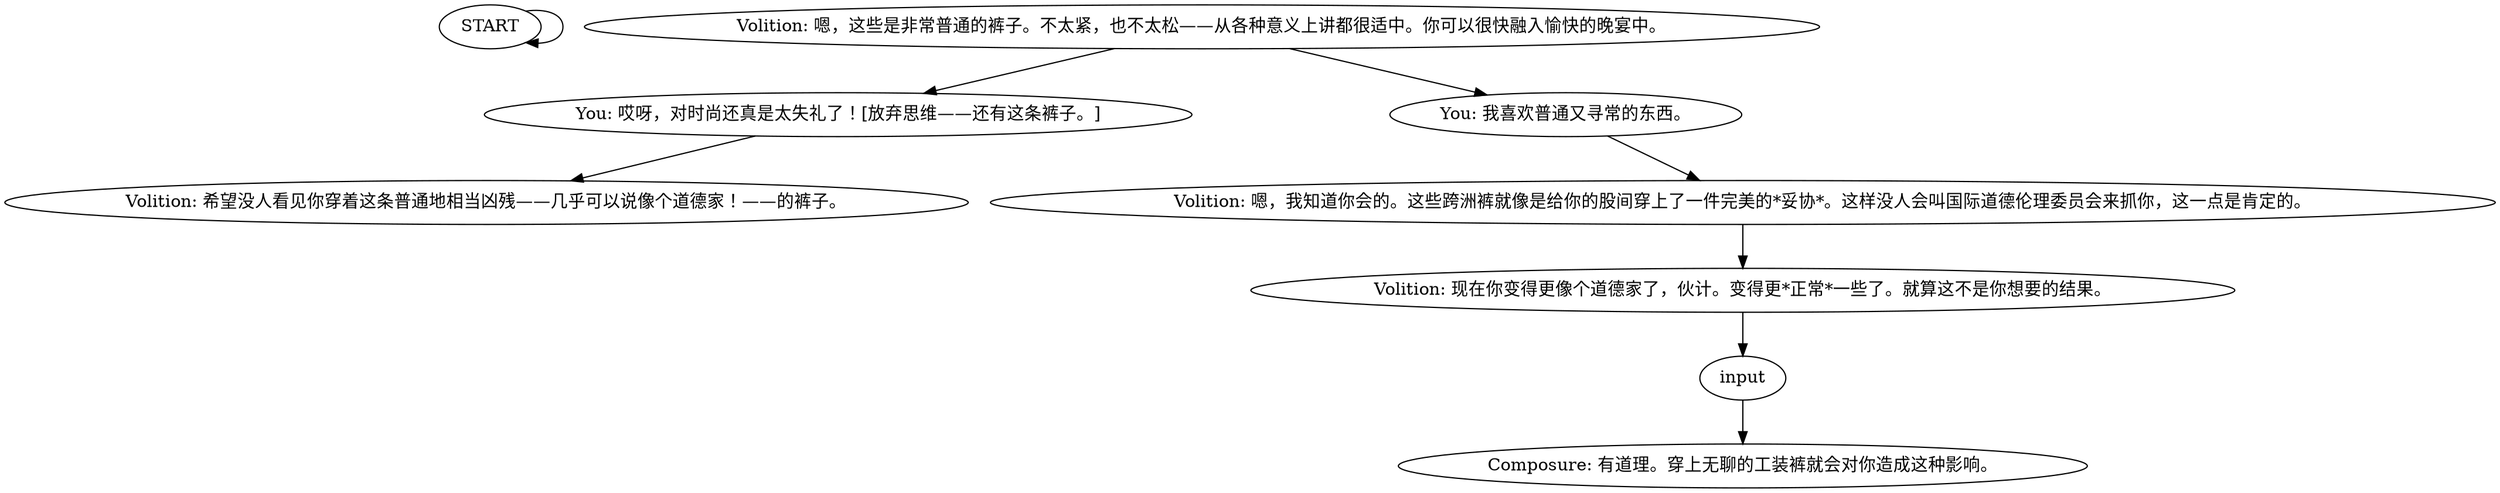 # COAST ORB / wearing interisolary pants
# Putting the pants on gives a one time +1 to Kingdom of Conscience, you moralist douche. This is edited now.
# ==================================================
digraph G {
	  0 [label="START"];
	  1 [label="input"];
	  2 [label="Composure: 有道理。穿上无聊的工装裤就会对你造成这种影响。"];
	  3 [label="Volition: 嗯，这些是非常普通的裤子。不太紧，也不太松——从各种意义上讲都很适中。你可以很快融入愉快的晚宴中。"];
	  4 [label="You: 哎呀，对时尚还真是太失礼了！[放弃思维——还有这条裤子。]"];
	  5 [label="Volition: 嗯，我知道你会的。这些跨洲裤就像是给你的股间穿上了一件完美的*妥协*。这样没人会叫国际道德伦理委员会来抓你，这一点是肯定的。"];
	  6 [label="Volition: 希望没人看见你穿着这条普通地相当凶残——几乎可以说像个道德家！——的裤子。"];
	  7 [label="You: 我喜欢普通又寻常的东西。"];
	  8 [label="Volition: 现在你变得更像个道德家了，伙计。变得更*正常*一些了。就算这不是你想要的结果。"];
	  0 -> 0
	  1 -> 2
	  3 -> 4
	  3 -> 7
	  4 -> 6
	  5 -> 8
	  7 -> 5
	  8 -> 1
}

